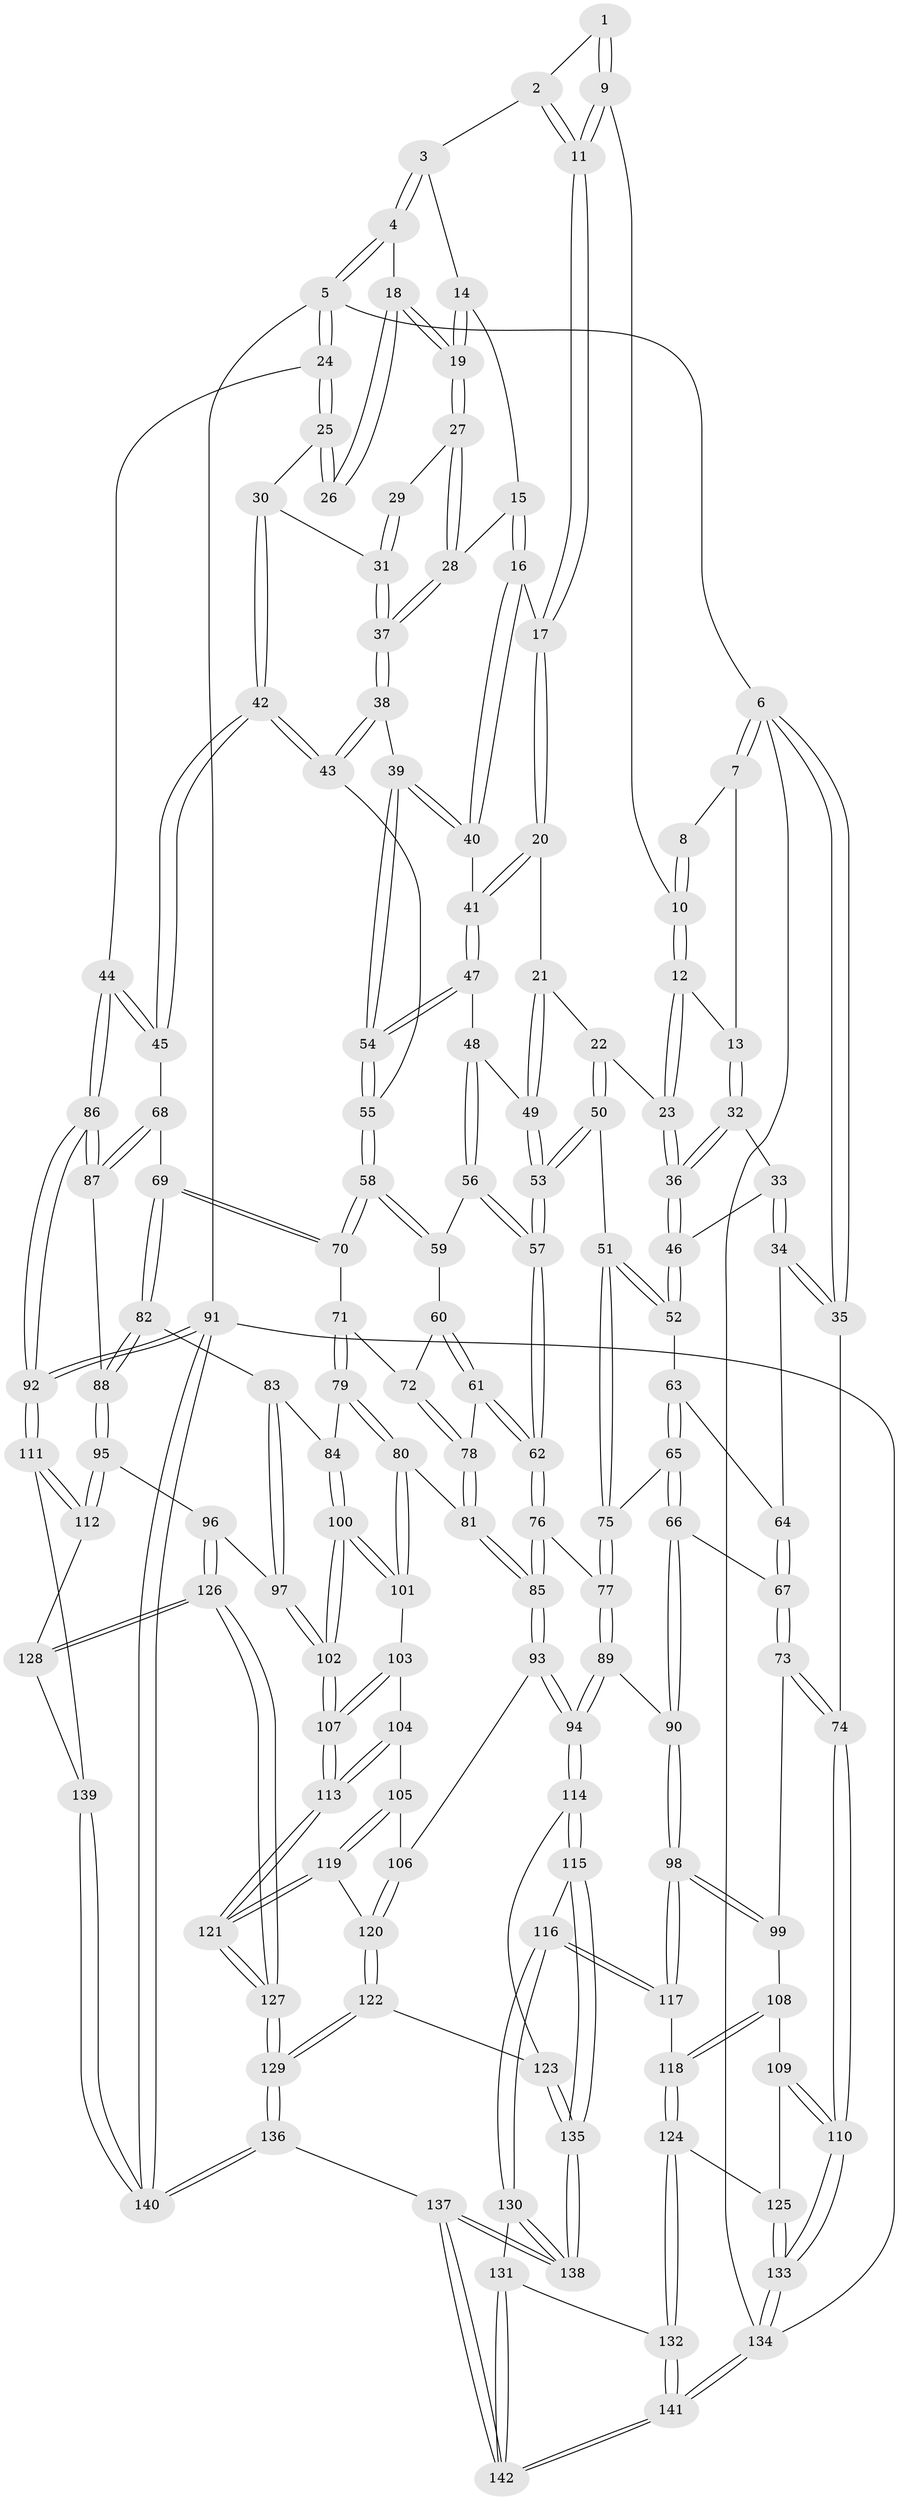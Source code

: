 // Generated by graph-tools (version 1.1) at 2025/01/03/09/25 05:01:46]
// undirected, 142 vertices, 352 edges
graph export_dot {
graph [start="1"]
  node [color=gray90,style=filled];
  1 [pos="+0.5115713474001333+0"];
  2 [pos="+0.5262625883685208+0"];
  3 [pos="+0.6576629927872844+0"];
  4 [pos="+1+0"];
  5 [pos="+1+0"];
  6 [pos="+0+0"];
  7 [pos="+0+0"];
  8 [pos="+0.40695039062309685+0"];
  9 [pos="+0.3631335364090186+0.1128123535053842"];
  10 [pos="+0.3084160752584484+0.09844076099205992"];
  11 [pos="+0.4508204111622411+0.18290852319066497"];
  12 [pos="+0.21151448591389846+0.11218358251681017"];
  13 [pos="+0.18006162839029893+0.10241716922068972"];
  14 [pos="+0.6452316364204933+0"];
  15 [pos="+0.5951673312789398+0.1318025993332803"];
  16 [pos="+0.5312155804142307+0.19400016523074773"];
  17 [pos="+0.4515201673023635+0.1841754685611094"];
  18 [pos="+0.8819910269849123+0.0758620941959069"];
  19 [pos="+0.7483919405915712+0.1818724462097326"];
  20 [pos="+0.39662637893793457+0.2645808416440306"];
  21 [pos="+0.38614574892491027+0.27562612625307453"];
  22 [pos="+0.3767706579360149+0.2804236685545406"];
  23 [pos="+0.2767509596219221+0.21927799302074144"];
  24 [pos="+1+0.2889219021414041"];
  25 [pos="+0.9421201625393564+0.24184689938248294"];
  26 [pos="+0.8993031940643822+0.18230239636825607"];
  27 [pos="+0.7406459152654661+0.19715376058290368"];
  28 [pos="+0.7359618461214924+0.20484324083858554"];
  29 [pos="+0.864759044217851+0.21290202720636392"];
  30 [pos="+0.8935828819002618+0.306299000284544"];
  31 [pos="+0.827873730072161+0.25986061885853506"];
  32 [pos="+0.12169274400792712+0.1869088652294644"];
  33 [pos="+0.029941181332738053+0.24131278524047695"];
  34 [pos="+0+0.3006577435787059"];
  35 [pos="+0+0.3049502561040212"];
  36 [pos="+0.21290930429044044+0.31926657299419303"];
  37 [pos="+0.7333041709138989+0.26729543624527785"];
  38 [pos="+0.730053829862327+0.27361238402133103"];
  39 [pos="+0.6751750558005594+0.30308984303274505"];
  40 [pos="+0.5647696759437909+0.24742933418170604"];
  41 [pos="+0.5281562921006452+0.34128249454426757"];
  42 [pos="+0.8859737874946984+0.4292969552561233"];
  43 [pos="+0.8310362872708165+0.3986941128696203"];
  44 [pos="+1+0.41373610653155124"];
  45 [pos="+0.8861401625748424+0.4295380378973431"];
  46 [pos="+0.230541027187718+0.3987496372797383"];
  47 [pos="+0.5264787125095067+0.37622999735505713"];
  48 [pos="+0.4976279613428147+0.3980676577646755"];
  49 [pos="+0.45049469660511937+0.35400249653814747"];
  50 [pos="+0.2902546429497943+0.414302700242153"];
  51 [pos="+0.27078276653278976+0.4173650929724256"];
  52 [pos="+0.23289293218515045+0.4049571205333081"];
  53 [pos="+0.35209292900077427+0.4527209224765284"];
  54 [pos="+0.6460924748067363+0.40378801495826644"];
  55 [pos="+0.655239306681176+0.4340965891846263"];
  56 [pos="+0.4847833615308398+0.4284420874760128"];
  57 [pos="+0.39180604407584946+0.4799084669642701"];
  58 [pos="+0.6540651991687397+0.4500131487015218"];
  59 [pos="+0.5339071721493058+0.47622107055871005"];
  60 [pos="+0.5332474803096822+0.4942417077208708"];
  61 [pos="+0.4808949880746106+0.5524553519872005"];
  62 [pos="+0.4083631642471828+0.5399651505294849"];
  63 [pos="+0.1681906241038146+0.4277646244342349"];
  64 [pos="+0.10115018455047352+0.41953255910662784"];
  65 [pos="+0.12631682037106196+0.5826845631284822"];
  66 [pos="+0.11670786458160479+0.5915694343189216"];
  67 [pos="+0.015050334975851308+0.6173217445195602"];
  68 [pos="+0.8477948391296395+0.5205002238020454"];
  69 [pos="+0.7779549034461637+0.5536256575938808"];
  70 [pos="+0.6644138526001615+0.48561028122407435"];
  71 [pos="+0.6152758395337345+0.5520801637693237"];
  72 [pos="+0.5740742632116025+0.5482656289584009"];
  73 [pos="+0+0.6330751485345558"];
  74 [pos="+0+0.6412511494966358"];
  75 [pos="+0.24731247963132696+0.5656709586490313"];
  76 [pos="+0.38417677088708063+0.6098204470444643"];
  77 [pos="+0.291218574144557+0.6411370067799882"];
  78 [pos="+0.5165694222721415+0.5794798180468925"];
  79 [pos="+0.6255738156327247+0.6434728399084931"];
  80 [pos="+0.5379821217416307+0.6763275522698942"];
  81 [pos="+0.5318930599827949+0.6748169645892986"];
  82 [pos="+0.7450939468574165+0.6461541344467344"];
  83 [pos="+0.7081237195399628+0.6629867717061796"];
  84 [pos="+0.686162514943543+0.6699033602140406"];
  85 [pos="+0.4567319957451404+0.6963180221841424"];
  86 [pos="+1+0.7139826994784887"];
  87 [pos="+0.9379992005926323+0.6329924802465807"];
  88 [pos="+0.8262566811608932+0.7181543955048433"];
  89 [pos="+0.2526295543327339+0.7165296463579373"];
  90 [pos="+0.24638532760660353+0.7201069007193324"];
  91 [pos="+1+1"];
  92 [pos="+1+0.7954590241604962"];
  93 [pos="+0.43257375149933747+0.7566141643906521"];
  94 [pos="+0.3995209882549459+0.7838104205556596"];
  95 [pos="+0.8322398193354855+0.7697842209756109"];
  96 [pos="+0.8097106591297836+0.8008675126163045"];
  97 [pos="+0.7565021643955704+0.7940144366685333"];
  98 [pos="+0.23950893665168557+0.728712828076431"];
  99 [pos="+0.08717807004368532+0.7189676591387395"];
  100 [pos="+0.6659354905837638+0.7563615100286312"];
  101 [pos="+0.5508596302779198+0.7061894011751001"];
  102 [pos="+0.6620089650704752+0.8020446964382454"];
  103 [pos="+0.5614948958937428+0.7454350185329104"];
  104 [pos="+0.5437740997867014+0.7887840240711913"];
  105 [pos="+0.5350741644657454+0.7996652270204095"];
  106 [pos="+0.4876744819416042+0.791767007261498"];
  107 [pos="+0.6613394440300101+0.8029068574415663"];
  108 [pos="+0.09713756598363987+0.792565246059706"];
  109 [pos="+0.0505618765616012+0.8267254190732374"];
  110 [pos="+0+0.8031043003889372"];
  111 [pos="+1+0.8072678767861493"];
  112 [pos="+1+0.8064172742496758"];
  113 [pos="+0.657884307070664+0.8127037166462221"];
  114 [pos="+0.39556242589234375+0.8128277842400118"];
  115 [pos="+0.3005985510276735+0.8847677735698296"];
  116 [pos="+0.2693110771539312+0.8653031390615906"];
  117 [pos="+0.21948905599098972+0.8112750491347596"];
  118 [pos="+0.173628575130361+0.8373317253465109"];
  119 [pos="+0.5571364568253299+0.8568206292496273"];
  120 [pos="+0.49511743013286735+0.855112948409042"];
  121 [pos="+0.6329885330567968+0.923246499860317"];
  122 [pos="+0.4496878167816543+0.8874901747296003"];
  123 [pos="+0.43364036829659497+0.8792405208881938"];
  124 [pos="+0.13673252476817954+0.9019161153110482"];
  125 [pos="+0.0989359522130252+0.8941295380100719"];
  126 [pos="+0.8106453593560727+0.8932117682977019"];
  127 [pos="+0.6716401630618933+1"];
  128 [pos="+0.8394395412402502+0.889751383003023"];
  129 [pos="+0.6646044189756964+1"];
  130 [pos="+0.21099878939414413+0.9355308603538991"];
  131 [pos="+0.17683133568750797+0.9392168063517259"];
  132 [pos="+0.141331514556237+0.9179192657949644"];
  133 [pos="+0+1"];
  134 [pos="+0+1"];
  135 [pos="+0.3278832271181635+0.9863430295716787"];
  136 [pos="+0.664692588832122+1"];
  137 [pos="+0.35858288561731816+1"];
  138 [pos="+0.32686309352920734+1"];
  139 [pos="+0.9348009625714926+0.9171034573336653"];
  140 [pos="+0.7234912137855375+1"];
  141 [pos="+0+1"];
  142 [pos="+0.30725182006776797+1"];
  1 -- 2;
  1 -- 9;
  1 -- 9;
  2 -- 3;
  2 -- 11;
  2 -- 11;
  3 -- 4;
  3 -- 4;
  3 -- 14;
  4 -- 5;
  4 -- 5;
  4 -- 18;
  5 -- 6;
  5 -- 24;
  5 -- 24;
  5 -- 91;
  6 -- 7;
  6 -- 7;
  6 -- 35;
  6 -- 35;
  6 -- 134;
  7 -- 8;
  7 -- 13;
  8 -- 10;
  8 -- 10;
  9 -- 10;
  9 -- 11;
  9 -- 11;
  10 -- 12;
  10 -- 12;
  11 -- 17;
  11 -- 17;
  12 -- 13;
  12 -- 23;
  12 -- 23;
  13 -- 32;
  13 -- 32;
  14 -- 15;
  14 -- 19;
  14 -- 19;
  15 -- 16;
  15 -- 16;
  15 -- 28;
  16 -- 17;
  16 -- 40;
  16 -- 40;
  17 -- 20;
  17 -- 20;
  18 -- 19;
  18 -- 19;
  18 -- 26;
  18 -- 26;
  19 -- 27;
  19 -- 27;
  20 -- 21;
  20 -- 41;
  20 -- 41;
  21 -- 22;
  21 -- 49;
  21 -- 49;
  22 -- 23;
  22 -- 50;
  22 -- 50;
  23 -- 36;
  23 -- 36;
  24 -- 25;
  24 -- 25;
  24 -- 44;
  25 -- 26;
  25 -- 26;
  25 -- 30;
  27 -- 28;
  27 -- 28;
  27 -- 29;
  28 -- 37;
  28 -- 37;
  29 -- 31;
  29 -- 31;
  30 -- 31;
  30 -- 42;
  30 -- 42;
  31 -- 37;
  31 -- 37;
  32 -- 33;
  32 -- 36;
  32 -- 36;
  33 -- 34;
  33 -- 34;
  33 -- 46;
  34 -- 35;
  34 -- 35;
  34 -- 64;
  35 -- 74;
  36 -- 46;
  36 -- 46;
  37 -- 38;
  37 -- 38;
  38 -- 39;
  38 -- 43;
  38 -- 43;
  39 -- 40;
  39 -- 40;
  39 -- 54;
  39 -- 54;
  40 -- 41;
  41 -- 47;
  41 -- 47;
  42 -- 43;
  42 -- 43;
  42 -- 45;
  42 -- 45;
  43 -- 55;
  44 -- 45;
  44 -- 45;
  44 -- 86;
  44 -- 86;
  45 -- 68;
  46 -- 52;
  46 -- 52;
  47 -- 48;
  47 -- 54;
  47 -- 54;
  48 -- 49;
  48 -- 56;
  48 -- 56;
  49 -- 53;
  49 -- 53;
  50 -- 51;
  50 -- 53;
  50 -- 53;
  51 -- 52;
  51 -- 52;
  51 -- 75;
  51 -- 75;
  52 -- 63;
  53 -- 57;
  53 -- 57;
  54 -- 55;
  54 -- 55;
  55 -- 58;
  55 -- 58;
  56 -- 57;
  56 -- 57;
  56 -- 59;
  57 -- 62;
  57 -- 62;
  58 -- 59;
  58 -- 59;
  58 -- 70;
  58 -- 70;
  59 -- 60;
  60 -- 61;
  60 -- 61;
  60 -- 72;
  61 -- 62;
  61 -- 62;
  61 -- 78;
  62 -- 76;
  62 -- 76;
  63 -- 64;
  63 -- 65;
  63 -- 65;
  64 -- 67;
  64 -- 67;
  65 -- 66;
  65 -- 66;
  65 -- 75;
  66 -- 67;
  66 -- 90;
  66 -- 90;
  67 -- 73;
  67 -- 73;
  68 -- 69;
  68 -- 87;
  68 -- 87;
  69 -- 70;
  69 -- 70;
  69 -- 82;
  69 -- 82;
  70 -- 71;
  71 -- 72;
  71 -- 79;
  71 -- 79;
  72 -- 78;
  72 -- 78;
  73 -- 74;
  73 -- 74;
  73 -- 99;
  74 -- 110;
  74 -- 110;
  75 -- 77;
  75 -- 77;
  76 -- 77;
  76 -- 85;
  76 -- 85;
  77 -- 89;
  77 -- 89;
  78 -- 81;
  78 -- 81;
  79 -- 80;
  79 -- 80;
  79 -- 84;
  80 -- 81;
  80 -- 101;
  80 -- 101;
  81 -- 85;
  81 -- 85;
  82 -- 83;
  82 -- 88;
  82 -- 88;
  83 -- 84;
  83 -- 97;
  83 -- 97;
  84 -- 100;
  84 -- 100;
  85 -- 93;
  85 -- 93;
  86 -- 87;
  86 -- 87;
  86 -- 92;
  86 -- 92;
  87 -- 88;
  88 -- 95;
  88 -- 95;
  89 -- 90;
  89 -- 94;
  89 -- 94;
  90 -- 98;
  90 -- 98;
  91 -- 92;
  91 -- 92;
  91 -- 140;
  91 -- 140;
  91 -- 134;
  92 -- 111;
  92 -- 111;
  93 -- 94;
  93 -- 94;
  93 -- 106;
  94 -- 114;
  94 -- 114;
  95 -- 96;
  95 -- 112;
  95 -- 112;
  96 -- 97;
  96 -- 126;
  96 -- 126;
  97 -- 102;
  97 -- 102;
  98 -- 99;
  98 -- 99;
  98 -- 117;
  98 -- 117;
  99 -- 108;
  100 -- 101;
  100 -- 101;
  100 -- 102;
  100 -- 102;
  101 -- 103;
  102 -- 107;
  102 -- 107;
  103 -- 104;
  103 -- 107;
  103 -- 107;
  104 -- 105;
  104 -- 113;
  104 -- 113;
  105 -- 106;
  105 -- 119;
  105 -- 119;
  106 -- 120;
  106 -- 120;
  107 -- 113;
  107 -- 113;
  108 -- 109;
  108 -- 118;
  108 -- 118;
  109 -- 110;
  109 -- 110;
  109 -- 125;
  110 -- 133;
  110 -- 133;
  111 -- 112;
  111 -- 112;
  111 -- 139;
  112 -- 128;
  113 -- 121;
  113 -- 121;
  114 -- 115;
  114 -- 115;
  114 -- 123;
  115 -- 116;
  115 -- 135;
  115 -- 135;
  116 -- 117;
  116 -- 117;
  116 -- 130;
  116 -- 130;
  117 -- 118;
  118 -- 124;
  118 -- 124;
  119 -- 120;
  119 -- 121;
  119 -- 121;
  120 -- 122;
  120 -- 122;
  121 -- 127;
  121 -- 127;
  122 -- 123;
  122 -- 129;
  122 -- 129;
  123 -- 135;
  123 -- 135;
  124 -- 125;
  124 -- 132;
  124 -- 132;
  125 -- 133;
  125 -- 133;
  126 -- 127;
  126 -- 127;
  126 -- 128;
  126 -- 128;
  127 -- 129;
  127 -- 129;
  128 -- 139;
  129 -- 136;
  129 -- 136;
  130 -- 131;
  130 -- 138;
  130 -- 138;
  131 -- 132;
  131 -- 142;
  131 -- 142;
  132 -- 141;
  132 -- 141;
  133 -- 134;
  133 -- 134;
  134 -- 141;
  134 -- 141;
  135 -- 138;
  135 -- 138;
  136 -- 137;
  136 -- 140;
  136 -- 140;
  137 -- 138;
  137 -- 138;
  137 -- 142;
  137 -- 142;
  139 -- 140;
  139 -- 140;
  141 -- 142;
  141 -- 142;
}
